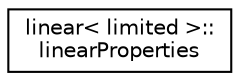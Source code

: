 digraph "Graphical Class Hierarchy"
{
 // LATEX_PDF_SIZE
  edge [fontname="Helvetica",fontsize="10",labelfontname="Helvetica",labelfontsize="10"];
  node [fontname="Helvetica",fontsize="10",shape=record];
  rankdir="LR";
  Node0 [label="linear\< limited \>::\llinearProperties",height=0.2,width=0.4,color="black", fillcolor="white", style="filled",URL="$structpFlow_1_1cfModels_1_1linear_1_1linearProperties.html",tooltip=" "];
}
